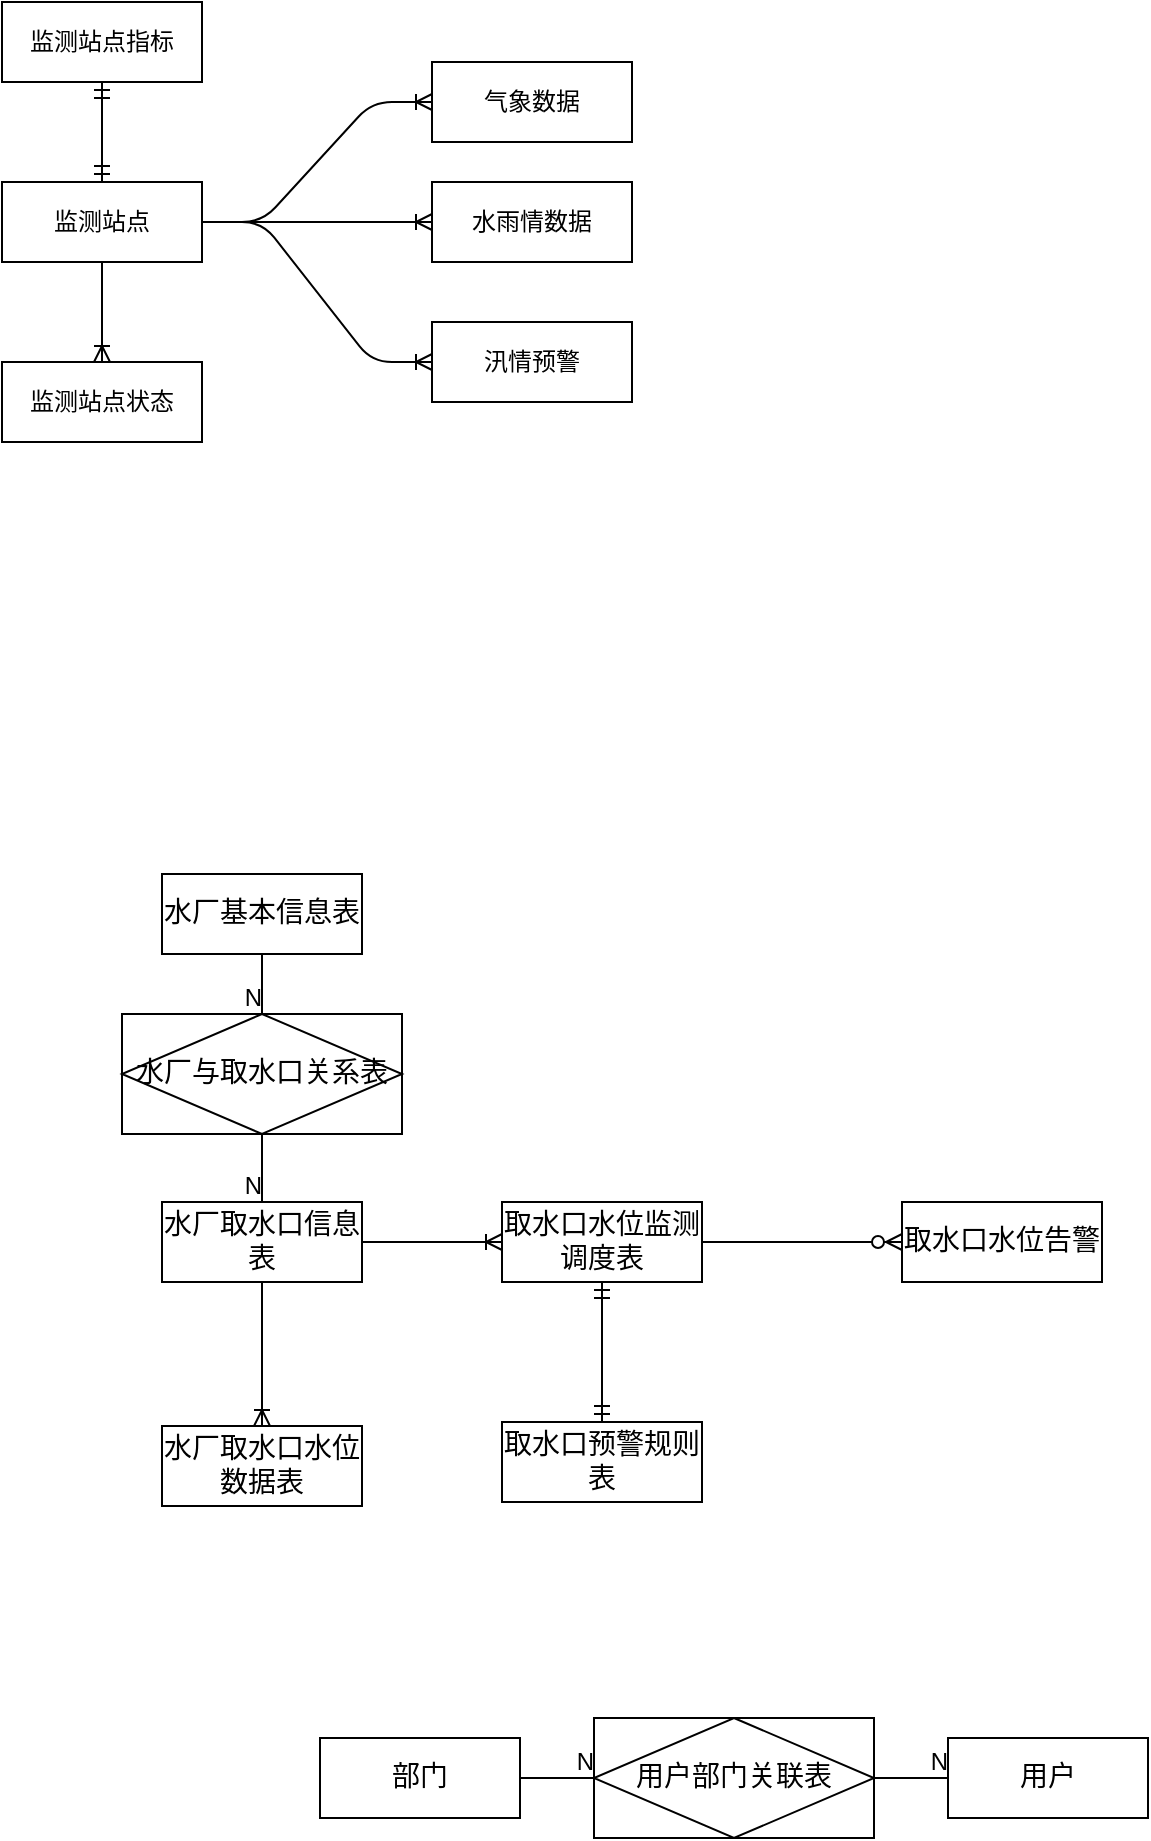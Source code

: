 <mxfile version="14.1.8" type="github">
  <diagram id="R2lEEEUBdFMjLlhIrx00" name="Page-1">
    <mxGraphModel dx="820" dy="570" grid="0" gridSize="10" guides="1" tooltips="1" connect="1" arrows="1" fold="1" page="0" pageScale="1" pageWidth="850" pageHeight="1100" math="0" shadow="0" extFonts="Permanent Marker^https://fonts.googleapis.com/css?family=Permanent+Marker">
      <root>
        <mxCell id="0" />
        <mxCell id="1" parent="0" />
        <mxCell id="ETopGWIWWFFzmafr7ryn-1" value="监测站点" style="whiteSpace=wrap;html=1;align=center;" vertex="1" parent="1">
          <mxGeometry x="40" y="130" width="100" height="40" as="geometry" />
        </mxCell>
        <mxCell id="ETopGWIWWFFzmafr7ryn-2" value="气象数据" style="whiteSpace=wrap;html=1;align=center;" vertex="1" parent="1">
          <mxGeometry x="255" y="70" width="100" height="40" as="geometry" />
        </mxCell>
        <mxCell id="ETopGWIWWFFzmafr7ryn-3" value="水雨情数据" style="whiteSpace=wrap;html=1;align=center;" vertex="1" parent="1">
          <mxGeometry x="255" y="130" width="100" height="40" as="geometry" />
        </mxCell>
        <mxCell id="ETopGWIWWFFzmafr7ryn-4" value="监测站点指标" style="whiteSpace=wrap;html=1;align=center;" vertex="1" parent="1">
          <mxGeometry x="40" y="40" width="100" height="40" as="geometry" />
        </mxCell>
        <mxCell id="ETopGWIWWFFzmafr7ryn-5" value="" style="fontSize=12;html=1;endArrow=ERmandOne;startArrow=ERmandOne;entryX=0.5;entryY=0;entryDx=0;entryDy=0;exitX=0.5;exitY=1;exitDx=0;exitDy=0;" edge="1" parent="1" source="ETopGWIWWFFzmafr7ryn-4" target="ETopGWIWWFFzmafr7ryn-1">
          <mxGeometry width="100" height="100" relative="1" as="geometry">
            <mxPoint x="-10" y="280" as="sourcePoint" />
            <mxPoint x="20" y="240" as="targetPoint" />
          </mxGeometry>
        </mxCell>
        <mxCell id="ETopGWIWWFFzmafr7ryn-6" value="" style="edgeStyle=entityRelationEdgeStyle;fontSize=12;html=1;endArrow=ERoneToMany;entryX=0;entryY=0.5;entryDx=0;entryDy=0;" edge="1" parent="1" source="ETopGWIWWFFzmafr7ryn-1" target="ETopGWIWWFFzmafr7ryn-2">
          <mxGeometry width="100" height="100" relative="1" as="geometry">
            <mxPoint x="200" y="380" as="sourcePoint" />
            <mxPoint x="300" y="280" as="targetPoint" />
          </mxGeometry>
        </mxCell>
        <mxCell id="ETopGWIWWFFzmafr7ryn-7" value="" style="edgeStyle=entityRelationEdgeStyle;fontSize=12;html=1;endArrow=ERoneToMany;exitX=1;exitY=0.5;exitDx=0;exitDy=0;entryX=0;entryY=0.5;entryDx=0;entryDy=0;" edge="1" parent="1" source="ETopGWIWWFFzmafr7ryn-1" target="ETopGWIWWFFzmafr7ryn-3">
          <mxGeometry width="100" height="100" relative="1" as="geometry">
            <mxPoint x="230" y="380" as="sourcePoint" />
            <mxPoint x="330" y="280" as="targetPoint" />
          </mxGeometry>
        </mxCell>
        <mxCell id="ETopGWIWWFFzmafr7ryn-8" value="汛情预警" style="whiteSpace=wrap;html=1;align=center;" vertex="1" parent="1">
          <mxGeometry x="255" y="200" width="100" height="40" as="geometry" />
        </mxCell>
        <mxCell id="ETopGWIWWFFzmafr7ryn-9" value="" style="edgeStyle=entityRelationEdgeStyle;fontSize=12;html=1;endArrow=ERoneToMany;exitX=1;exitY=0.5;exitDx=0;exitDy=0;" edge="1" parent="1" source="ETopGWIWWFFzmafr7ryn-1" target="ETopGWIWWFFzmafr7ryn-8">
          <mxGeometry width="100" height="100" relative="1" as="geometry">
            <mxPoint x="260" y="400" as="sourcePoint" />
            <mxPoint x="360" y="300" as="targetPoint" />
          </mxGeometry>
        </mxCell>
        <mxCell id="ETopGWIWWFFzmafr7ryn-10" value="监测站点状态" style="whiteSpace=wrap;html=1;align=center;" vertex="1" parent="1">
          <mxGeometry x="40" y="220" width="100" height="40" as="geometry" />
        </mxCell>
        <mxCell id="ETopGWIWWFFzmafr7ryn-11" value="" style="edgeStyle=orthogonalEdgeStyle;fontSize=12;html=1;endArrow=ERoneToMany;exitX=0.5;exitY=1;exitDx=0;exitDy=0;entryX=0.5;entryY=0;entryDx=0;entryDy=0;" edge="1" parent="1" source="ETopGWIWWFFzmafr7ryn-1" target="ETopGWIWWFFzmafr7ryn-10">
          <mxGeometry width="100" height="100" relative="1" as="geometry">
            <mxPoint x="130" y="430" as="sourcePoint" />
            <mxPoint x="230" y="330" as="targetPoint" />
          </mxGeometry>
        </mxCell>
        <mxCell id="ETopGWIWWFFzmafr7ryn-13" value="取水口水位监测调度表" style="whiteSpace=wrap;html=1;align=center;fontFamily=仿宋;fontSize=14;" vertex="1" parent="1">
          <mxGeometry x="290" y="640" width="100" height="40" as="geometry" />
        </mxCell>
        <mxCell id="ETopGWIWWFFzmafr7ryn-16" value="取水口水位告警" style="whiteSpace=wrap;html=1;align=center;fontFamily=仿宋;fontSize=14;" vertex="1" parent="1">
          <mxGeometry x="490" y="640" width="100" height="40" as="geometry" />
        </mxCell>
        <mxCell id="ETopGWIWWFFzmafr7ryn-17" value="取水口预警规则表" style="whiteSpace=wrap;html=1;align=center;fontFamily=仿宋;fontSize=14;" vertex="1" parent="1">
          <mxGeometry x="290" y="750" width="100" height="40" as="geometry" />
        </mxCell>
        <mxCell id="ETopGWIWWFFzmafr7ryn-18" value="" style="edgeStyle=orthogonalEdgeStyle;fontSize=14;html=1;endArrow=ERmandOne;startArrow=ERmandOne;entryX=0.5;entryY=1;entryDx=0;entryDy=0;exitX=0.5;exitY=0;exitDx=0;exitDy=0;fontFamily=仿宋;" edge="1" parent="1" target="ETopGWIWWFFzmafr7ryn-13" source="ETopGWIWWFFzmafr7ryn-17">
          <mxGeometry width="100" height="100" relative="1" as="geometry">
            <mxPoint x="370" y="710" as="sourcePoint" />
            <mxPoint x="520" y="780" as="targetPoint" />
          </mxGeometry>
        </mxCell>
        <mxCell id="ETopGWIWWFFzmafr7ryn-19" value="水厂基本信息表" style="whiteSpace=wrap;html=1;align=center;fontFamily=仿宋;fontSize=14;" vertex="1" parent="1">
          <mxGeometry x="120" y="476" width="100" height="40" as="geometry" />
        </mxCell>
        <mxCell id="ETopGWIWWFFzmafr7ryn-21" value="水厂取水口信息表" style="whiteSpace=wrap;html=1;align=center;fontFamily=仿宋;fontSize=14;" vertex="1" parent="1">
          <mxGeometry x="120" y="640" width="100" height="40" as="geometry" />
        </mxCell>
        <mxCell id="ETopGWIWWFFzmafr7ryn-27" value="" style="edgeStyle=entityRelationEdgeStyle;fontSize=14;html=1;endArrow=ERzeroToMany;endFill=1;entryX=0;entryY=0.5;entryDx=0;entryDy=0;fontFamily=仿宋;" edge="1" parent="1" source="ETopGWIWWFFzmafr7ryn-13" target="ETopGWIWWFFzmafr7ryn-16">
          <mxGeometry width="100" height="100" relative="1" as="geometry">
            <mxPoint x="390" y="660" as="sourcePoint" />
            <mxPoint x="505" y="660" as="targetPoint" />
          </mxGeometry>
        </mxCell>
        <mxCell id="ETopGWIWWFFzmafr7ryn-28" value="" style="edgeStyle=orthogonalEdgeStyle;fontSize=14;html=1;endArrow=ERoneToMany;exitX=1;exitY=0.5;exitDx=0;exitDy=0;entryX=0;entryY=0.5;entryDx=0;entryDy=0;fontFamily=仿宋;" edge="1" parent="1" source="ETopGWIWWFFzmafr7ryn-21" target="ETopGWIWWFFzmafr7ryn-13">
          <mxGeometry width="100" height="100" relative="1" as="geometry">
            <mxPoint x="240" y="940" as="sourcePoint" />
            <mxPoint x="340" y="840" as="targetPoint" />
          </mxGeometry>
        </mxCell>
        <mxCell id="ETopGWIWWFFzmafr7ryn-29" value="水厂取水口水位数据表" style="whiteSpace=wrap;html=1;align=center;fontFamily=仿宋;fontSize=14;" vertex="1" parent="1">
          <mxGeometry x="120" y="752" width="100" height="40" as="geometry" />
        </mxCell>
        <mxCell id="ETopGWIWWFFzmafr7ryn-30" value="" style="edgeStyle=orthogonalEdgeStyle;fontSize=12;html=1;endArrow=ERoneToMany;exitX=0.5;exitY=1;exitDx=0;exitDy=0;entryX=0.5;entryY=0;entryDx=0;entryDy=0;fontFamily=仿宋;" edge="1" parent="1" source="ETopGWIWWFFzmafr7ryn-21" target="ETopGWIWWFFzmafr7ryn-29">
          <mxGeometry width="100" height="100" relative="1" as="geometry">
            <mxPoint x="252" y="930" as="sourcePoint" />
            <mxPoint x="352" y="830" as="targetPoint" />
          </mxGeometry>
        </mxCell>
        <mxCell id="ETopGWIWWFFzmafr7ryn-31" value="水厂与取水口关系表" style="shape=associativeEntity;whiteSpace=wrap;html=1;align=center;fontFamily=仿宋;fontSize=14;" vertex="1" parent="1">
          <mxGeometry x="100" y="546" width="140" height="60" as="geometry" />
        </mxCell>
        <mxCell id="ETopGWIWWFFzmafr7ryn-32" value="" style="endArrow=none;html=1;rounded=0;fontFamily=仿宋;fontSize=14;exitX=0.5;exitY=1;exitDx=0;exitDy=0;" edge="1" parent="1" source="ETopGWIWWFFzmafr7ryn-19" target="ETopGWIWWFFzmafr7ryn-31">
          <mxGeometry relative="1" as="geometry">
            <mxPoint x="322" y="563" as="sourcePoint" />
            <mxPoint x="482" y="563" as="targetPoint" />
          </mxGeometry>
        </mxCell>
        <mxCell id="ETopGWIWWFFzmafr7ryn-33" value="N" style="resizable=0;html=1;align=right;verticalAlign=bottom;" connectable="0" vertex="1" parent="ETopGWIWWFFzmafr7ryn-32">
          <mxGeometry x="1" relative="1" as="geometry" />
        </mxCell>
        <mxCell id="ETopGWIWWFFzmafr7ryn-34" value="" style="endArrow=none;html=1;rounded=0;fontFamily=仿宋;fontSize=14;exitX=0.5;exitY=1;exitDx=0;exitDy=0;" edge="1" parent="1" source="ETopGWIWWFFzmafr7ryn-31" target="ETopGWIWWFFzmafr7ryn-21">
          <mxGeometry relative="1" as="geometry">
            <mxPoint x="314" y="604" as="sourcePoint" />
            <mxPoint x="474" y="604" as="targetPoint" />
          </mxGeometry>
        </mxCell>
        <mxCell id="ETopGWIWWFFzmafr7ryn-35" value="N" style="resizable=0;html=1;align=right;verticalAlign=bottom;" connectable="0" vertex="1" parent="ETopGWIWWFFzmafr7ryn-34">
          <mxGeometry x="1" relative="1" as="geometry" />
        </mxCell>
        <mxCell id="ETopGWIWWFFzmafr7ryn-36" value="用户" style="whiteSpace=wrap;html=1;align=center;fontFamily=仿宋;fontSize=14;" vertex="1" parent="1">
          <mxGeometry x="513" y="908" width="100" height="40" as="geometry" />
        </mxCell>
        <mxCell id="ETopGWIWWFFzmafr7ryn-37" value="部门" style="whiteSpace=wrap;html=1;align=center;fontFamily=仿宋;fontSize=14;" vertex="1" parent="1">
          <mxGeometry x="199" y="908" width="100" height="40" as="geometry" />
        </mxCell>
        <mxCell id="ETopGWIWWFFzmafr7ryn-38" value="用户部门关联表" style="shape=associativeEntity;whiteSpace=wrap;html=1;align=center;fontFamily=仿宋;fontSize=14;" vertex="1" parent="1">
          <mxGeometry x="336" y="898" width="140" height="60" as="geometry" />
        </mxCell>
        <mxCell id="ETopGWIWWFFzmafr7ryn-39" value="" style="endArrow=none;html=1;rounded=0;fontFamily=仿宋;fontSize=14;exitX=1;exitY=0.5;exitDx=0;exitDy=0;entryX=0;entryY=0.5;entryDx=0;entryDy=0;" edge="1" parent="1" source="ETopGWIWWFFzmafr7ryn-37" target="ETopGWIWWFFzmafr7ryn-38">
          <mxGeometry relative="1" as="geometry">
            <mxPoint x="337" y="973" as="sourcePoint" />
            <mxPoint x="497" y="973" as="targetPoint" />
          </mxGeometry>
        </mxCell>
        <mxCell id="ETopGWIWWFFzmafr7ryn-40" value="N" style="resizable=0;html=1;align=right;verticalAlign=bottom;" connectable="0" vertex="1" parent="ETopGWIWWFFzmafr7ryn-39">
          <mxGeometry x="1" relative="1" as="geometry" />
        </mxCell>
        <mxCell id="ETopGWIWWFFzmafr7ryn-41" value="" style="endArrow=none;html=1;rounded=0;fontFamily=仿宋;fontSize=14;exitX=1;exitY=0.5;exitDx=0;exitDy=0;" edge="1" parent="1" source="ETopGWIWWFFzmafr7ryn-38" target="ETopGWIWWFFzmafr7ryn-36">
          <mxGeometry relative="1" as="geometry">
            <mxPoint x="532" y="970" as="sourcePoint" />
            <mxPoint x="692" y="970" as="targetPoint" />
          </mxGeometry>
        </mxCell>
        <mxCell id="ETopGWIWWFFzmafr7ryn-42" value="N" style="resizable=0;html=1;align=right;verticalAlign=bottom;" connectable="0" vertex="1" parent="ETopGWIWWFFzmafr7ryn-41">
          <mxGeometry x="1" relative="1" as="geometry" />
        </mxCell>
      </root>
    </mxGraphModel>
  </diagram>
</mxfile>
